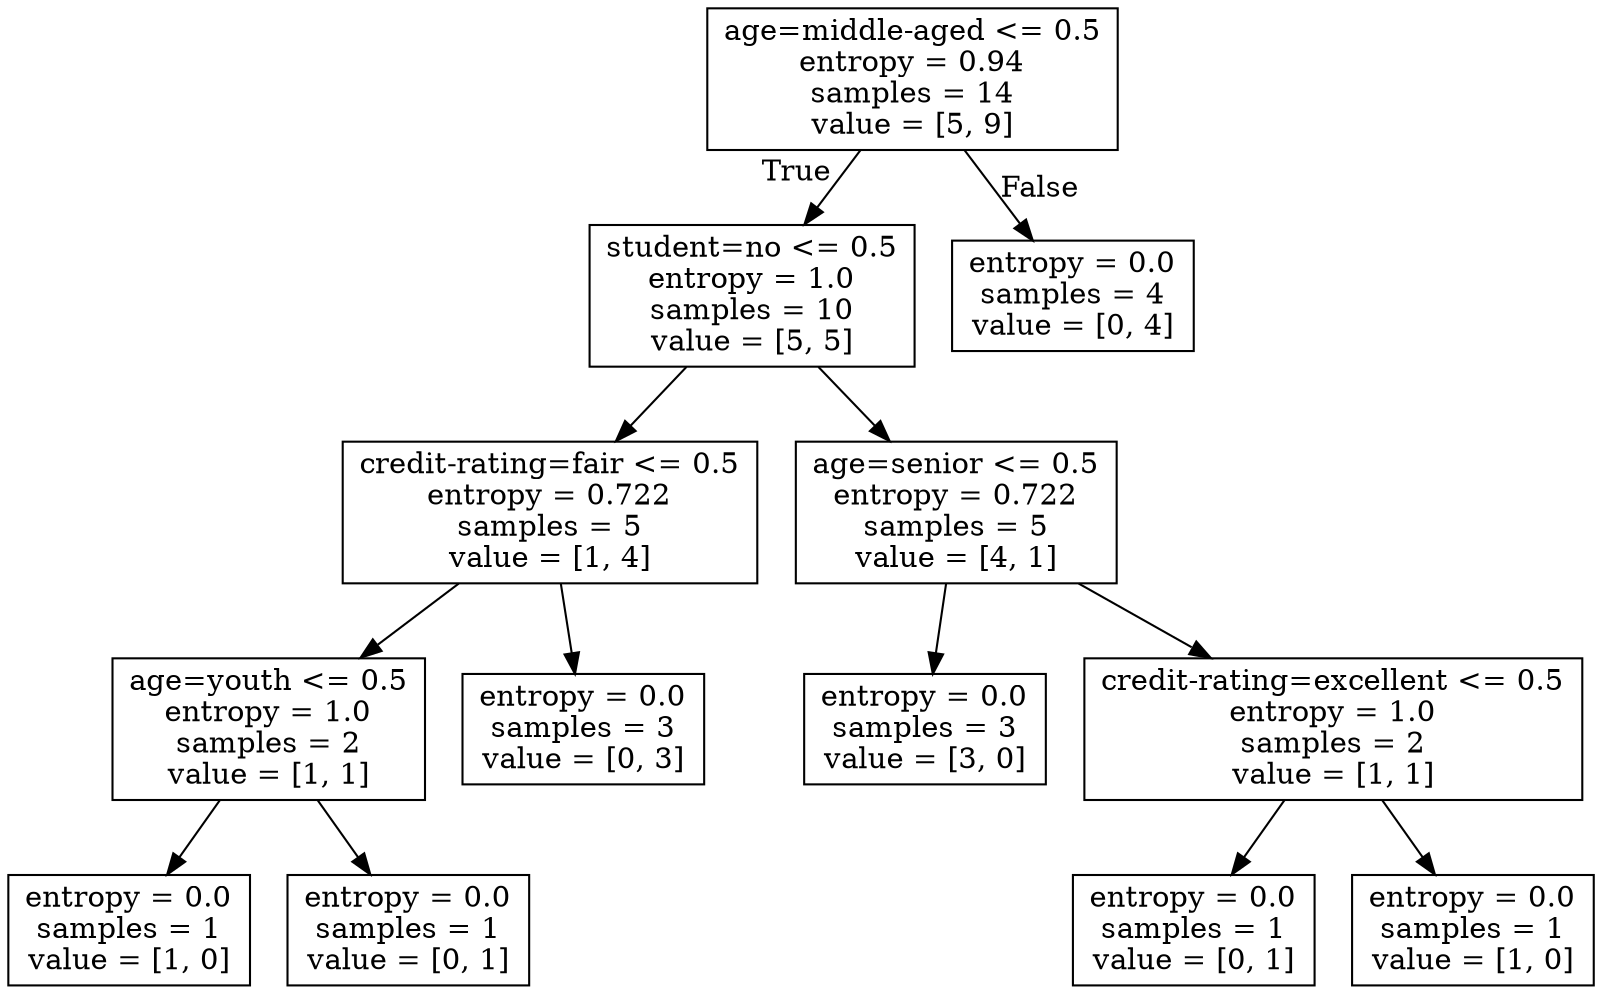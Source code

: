 digraph Tree {
node [shape=box] ;
0 [label="age=middle-aged <= 0.5\nentropy = 0.94\nsamples = 14\nvalue = [5, 9]"] ;
1 [label="student=no <= 0.5\nentropy = 1.0\nsamples = 10\nvalue = [5, 5]"] ;
0 -> 1 [labeldistance=2.5, labelangle=45, headlabel="True"] ;
2 [label="credit-rating=fair <= 0.5\nentropy = 0.722\nsamples = 5\nvalue = [1, 4]"] ;
1 -> 2 ;
3 [label="age=youth <= 0.5\nentropy = 1.0\nsamples = 2\nvalue = [1, 1]"] ;
2 -> 3 ;
4 [label="entropy = 0.0\nsamples = 1\nvalue = [1, 0]"] ;
3 -> 4 ;
5 [label="entropy = 0.0\nsamples = 1\nvalue = [0, 1]"] ;
3 -> 5 ;
6 [label="entropy = 0.0\nsamples = 3\nvalue = [0, 3]"] ;
2 -> 6 ;
7 [label="age=senior <= 0.5\nentropy = 0.722\nsamples = 5\nvalue = [4, 1]"] ;
1 -> 7 ;
8 [label="entropy = 0.0\nsamples = 3\nvalue = [3, 0]"] ;
7 -> 8 ;
9 [label="credit-rating=excellent <= 0.5\nentropy = 1.0\nsamples = 2\nvalue = [1, 1]"] ;
7 -> 9 ;
10 [label="entropy = 0.0\nsamples = 1\nvalue = [0, 1]"] ;
9 -> 10 ;
11 [label="entropy = 0.0\nsamples = 1\nvalue = [1, 0]"] ;
9 -> 11 ;
12 [label="entropy = 0.0\nsamples = 4\nvalue = [0, 4]"] ;
0 -> 12 [labeldistance=2.5, labelangle=-45, headlabel="False"] ;
}